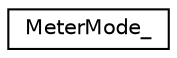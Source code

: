 digraph "Graphical Class Hierarchy"
{
  edge [fontname="Helvetica",fontsize="10",labelfontname="Helvetica",labelfontsize="10"];
  node [fontname="Helvetica",fontsize="10",shape=record];
  rankdir="LR";
  Node0 [label="MeterMode_",height=0.2,width=0.4,color="black", fillcolor="white", style="filled",URL="$structMeterMode__.html"];
}

